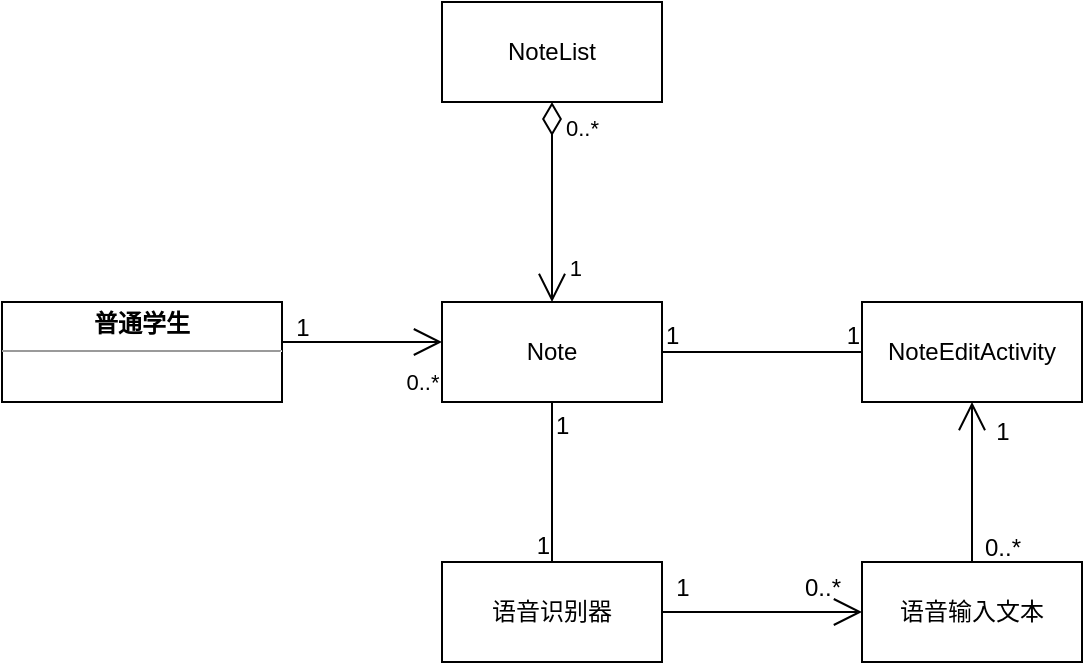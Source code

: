 <mxfile version="22.1.2" type="device">
  <diagram name="第 1 页" id="pmZ90k-mxVt8QcWUuhTm">
    <mxGraphModel dx="491" dy="603" grid="1" gridSize="10" guides="1" tooltips="1" connect="1" arrows="1" fold="1" page="1" pageScale="1" pageWidth="827" pageHeight="1169" math="0" shadow="0">
      <root>
        <mxCell id="0" />
        <mxCell id="1" parent="0" />
        <mxCell id="Y7_cdsOSr1I6RBGQFW6j-1" value="&lt;p style=&quot;margin:0px;margin-top:4px;text-align:center;&quot;&gt;&lt;b&gt;普通学生&lt;/b&gt;&lt;/p&gt;&lt;hr size=&quot;1&quot;&gt;&lt;div style=&quot;height:2px;&quot;&gt;&lt;/div&gt;" style="verticalAlign=top;align=left;overflow=fill;fontSize=12;fontFamily=Helvetica;html=1;whiteSpace=wrap;" vertex="1" parent="1">
          <mxGeometry x="60" y="340" width="140" height="50" as="geometry" />
        </mxCell>
        <mxCell id="Y7_cdsOSr1I6RBGQFW6j-3" value="" style="endArrow=open;endFill=1;endSize=12;html=1;rounded=0;" edge="1" parent="1">
          <mxGeometry width="160" relative="1" as="geometry">
            <mxPoint x="200" y="360" as="sourcePoint" />
            <mxPoint x="280" y="360" as="targetPoint" />
          </mxGeometry>
        </mxCell>
        <mxCell id="Y7_cdsOSr1I6RBGQFW6j-11" value="0..*" style="edgeLabel;html=1;align=center;verticalAlign=middle;resizable=0;points=[];" vertex="1" connectable="0" parent="Y7_cdsOSr1I6RBGQFW6j-3">
          <mxGeometry x="0.906" y="-6" relative="1" as="geometry">
            <mxPoint x="-6" y="14" as="offset" />
          </mxGeometry>
        </mxCell>
        <mxCell id="Y7_cdsOSr1I6RBGQFW6j-4" value="Note" style="html=1;whiteSpace=wrap;" vertex="1" parent="1">
          <mxGeometry x="280" y="340" width="110" height="50" as="geometry" />
        </mxCell>
        <mxCell id="Y7_cdsOSr1I6RBGQFW6j-5" value="NoteList" style="html=1;whiteSpace=wrap;" vertex="1" parent="1">
          <mxGeometry x="280" y="190" width="110" height="50" as="geometry" />
        </mxCell>
        <mxCell id="Y7_cdsOSr1I6RBGQFW6j-6" value="" style="endArrow=open;html=1;endSize=12;startArrow=diamondThin;startSize=14;startFill=0;edgeStyle=orthogonalEdgeStyle;rounded=0;exitX=0.5;exitY=1;exitDx=0;exitDy=0;entryX=0.5;entryY=0;entryDx=0;entryDy=0;" edge="1" parent="1" source="Y7_cdsOSr1I6RBGQFW6j-5" target="Y7_cdsOSr1I6RBGQFW6j-4">
          <mxGeometry relative="1" as="geometry">
            <mxPoint x="320" y="300" as="sourcePoint" />
            <mxPoint x="480" y="300" as="targetPoint" />
          </mxGeometry>
        </mxCell>
        <mxCell id="Y7_cdsOSr1I6RBGQFW6j-7" value="0..*" style="edgeLabel;resizable=0;html=1;align=left;verticalAlign=top;" connectable="0" vertex="1" parent="Y7_cdsOSr1I6RBGQFW6j-6">
          <mxGeometry x="-1" relative="1" as="geometry">
            <mxPoint x="5" as="offset" />
          </mxGeometry>
        </mxCell>
        <mxCell id="Y7_cdsOSr1I6RBGQFW6j-8" value="1" style="edgeLabel;resizable=0;html=1;align=right;verticalAlign=top;" connectable="0" vertex="1" parent="Y7_cdsOSr1I6RBGQFW6j-6">
          <mxGeometry x="1" relative="1" as="geometry">
            <mxPoint x="15" y="-30" as="offset" />
          </mxGeometry>
        </mxCell>
        <mxCell id="Y7_cdsOSr1I6RBGQFW6j-10" value="1" style="text;html=1;align=center;verticalAlign=middle;resizable=0;points=[];autosize=1;strokeColor=none;fillColor=none;" vertex="1" parent="1">
          <mxGeometry x="195" y="338" width="30" height="30" as="geometry" />
        </mxCell>
        <mxCell id="Y7_cdsOSr1I6RBGQFW6j-12" value="NoteEditActivity" style="html=1;whiteSpace=wrap;" vertex="1" parent="1">
          <mxGeometry x="490" y="340" width="110" height="50" as="geometry" />
        </mxCell>
        <mxCell id="Y7_cdsOSr1I6RBGQFW6j-13" value="" style="endArrow=none;html=1;rounded=0;exitX=1;exitY=0.5;exitDx=0;exitDy=0;" edge="1" parent="1" source="Y7_cdsOSr1I6RBGQFW6j-4" target="Y7_cdsOSr1I6RBGQFW6j-12">
          <mxGeometry relative="1" as="geometry">
            <mxPoint x="330" y="490" as="sourcePoint" />
            <mxPoint x="490" y="490" as="targetPoint" />
          </mxGeometry>
        </mxCell>
        <mxCell id="Y7_cdsOSr1I6RBGQFW6j-14" value="1" style="resizable=0;html=1;whiteSpace=wrap;align=left;verticalAlign=bottom;" connectable="0" vertex="1" parent="Y7_cdsOSr1I6RBGQFW6j-13">
          <mxGeometry x="-1" relative="1" as="geometry" />
        </mxCell>
        <mxCell id="Y7_cdsOSr1I6RBGQFW6j-15" value="1" style="resizable=0;html=1;whiteSpace=wrap;align=right;verticalAlign=bottom;" connectable="0" vertex="1" parent="Y7_cdsOSr1I6RBGQFW6j-13">
          <mxGeometry x="1" relative="1" as="geometry" />
        </mxCell>
        <mxCell id="Y7_cdsOSr1I6RBGQFW6j-16" value="语音输入文本" style="html=1;whiteSpace=wrap;" vertex="1" parent="1">
          <mxGeometry x="490" y="470" width="110" height="50" as="geometry" />
        </mxCell>
        <mxCell id="Y7_cdsOSr1I6RBGQFW6j-21" value="" style="endArrow=open;endFill=1;endSize=12;html=1;rounded=0;entryX=0.5;entryY=1;entryDx=0;entryDy=0;" edge="1" parent="1" source="Y7_cdsOSr1I6RBGQFW6j-16" target="Y7_cdsOSr1I6RBGQFW6j-12">
          <mxGeometry width="160" relative="1" as="geometry">
            <mxPoint x="530" y="440" as="sourcePoint" />
            <mxPoint x="690" y="440" as="targetPoint" />
          </mxGeometry>
        </mxCell>
        <mxCell id="Y7_cdsOSr1I6RBGQFW6j-23" value="0..*" style="text;html=1;align=center;verticalAlign=middle;resizable=0;points=[];autosize=1;strokeColor=none;fillColor=none;" vertex="1" parent="1">
          <mxGeometry x="540" y="448" width="40" height="30" as="geometry" />
        </mxCell>
        <mxCell id="Y7_cdsOSr1I6RBGQFW6j-24" value="1" style="text;html=1;align=center;verticalAlign=middle;resizable=0;points=[];autosize=1;strokeColor=none;fillColor=none;" vertex="1" parent="1">
          <mxGeometry x="545" y="390" width="30" height="30" as="geometry" />
        </mxCell>
        <mxCell id="Y7_cdsOSr1I6RBGQFW6j-25" value="语音识别器" style="html=1;whiteSpace=wrap;" vertex="1" parent="1">
          <mxGeometry x="280" y="470" width="110" height="50" as="geometry" />
        </mxCell>
        <mxCell id="Y7_cdsOSr1I6RBGQFW6j-26" value="" style="endArrow=none;html=1;rounded=0;entryX=0.5;entryY=0;entryDx=0;entryDy=0;exitX=0.5;exitY=1;exitDx=0;exitDy=0;" edge="1" parent="1" source="Y7_cdsOSr1I6RBGQFW6j-4" target="Y7_cdsOSr1I6RBGQFW6j-25">
          <mxGeometry relative="1" as="geometry">
            <mxPoint x="330" y="390" as="sourcePoint" />
            <mxPoint x="490" y="390" as="targetPoint" />
          </mxGeometry>
        </mxCell>
        <mxCell id="Y7_cdsOSr1I6RBGQFW6j-27" value="1" style="resizable=0;html=1;whiteSpace=wrap;align=left;verticalAlign=bottom;" connectable="0" vertex="1" parent="Y7_cdsOSr1I6RBGQFW6j-26">
          <mxGeometry x="-1" relative="1" as="geometry">
            <mxPoint y="20" as="offset" />
          </mxGeometry>
        </mxCell>
        <mxCell id="Y7_cdsOSr1I6RBGQFW6j-28" value="1" style="resizable=0;html=1;whiteSpace=wrap;align=right;verticalAlign=bottom;" connectable="0" vertex="1" parent="Y7_cdsOSr1I6RBGQFW6j-26">
          <mxGeometry x="1" relative="1" as="geometry" />
        </mxCell>
        <mxCell id="Y7_cdsOSr1I6RBGQFW6j-29" value="" style="endArrow=open;endFill=1;endSize=12;html=1;rounded=0;exitX=1;exitY=0.5;exitDx=0;exitDy=0;entryX=0;entryY=0.5;entryDx=0;entryDy=0;" edge="1" parent="1" source="Y7_cdsOSr1I6RBGQFW6j-25" target="Y7_cdsOSr1I6RBGQFW6j-16">
          <mxGeometry width="160" relative="1" as="geometry">
            <mxPoint x="340" y="584" as="sourcePoint" />
            <mxPoint x="500" y="584" as="targetPoint" />
          </mxGeometry>
        </mxCell>
        <mxCell id="Y7_cdsOSr1I6RBGQFW6j-30" value="1" style="text;html=1;align=center;verticalAlign=middle;resizable=0;points=[];autosize=1;strokeColor=none;fillColor=none;" vertex="1" parent="1">
          <mxGeometry x="385" y="468" width="30" height="30" as="geometry" />
        </mxCell>
        <mxCell id="Y7_cdsOSr1I6RBGQFW6j-31" value="0..*" style="text;html=1;align=center;verticalAlign=middle;resizable=0;points=[];autosize=1;strokeColor=none;fillColor=none;" vertex="1" parent="1">
          <mxGeometry x="450" y="468" width="40" height="30" as="geometry" />
        </mxCell>
      </root>
    </mxGraphModel>
  </diagram>
</mxfile>
